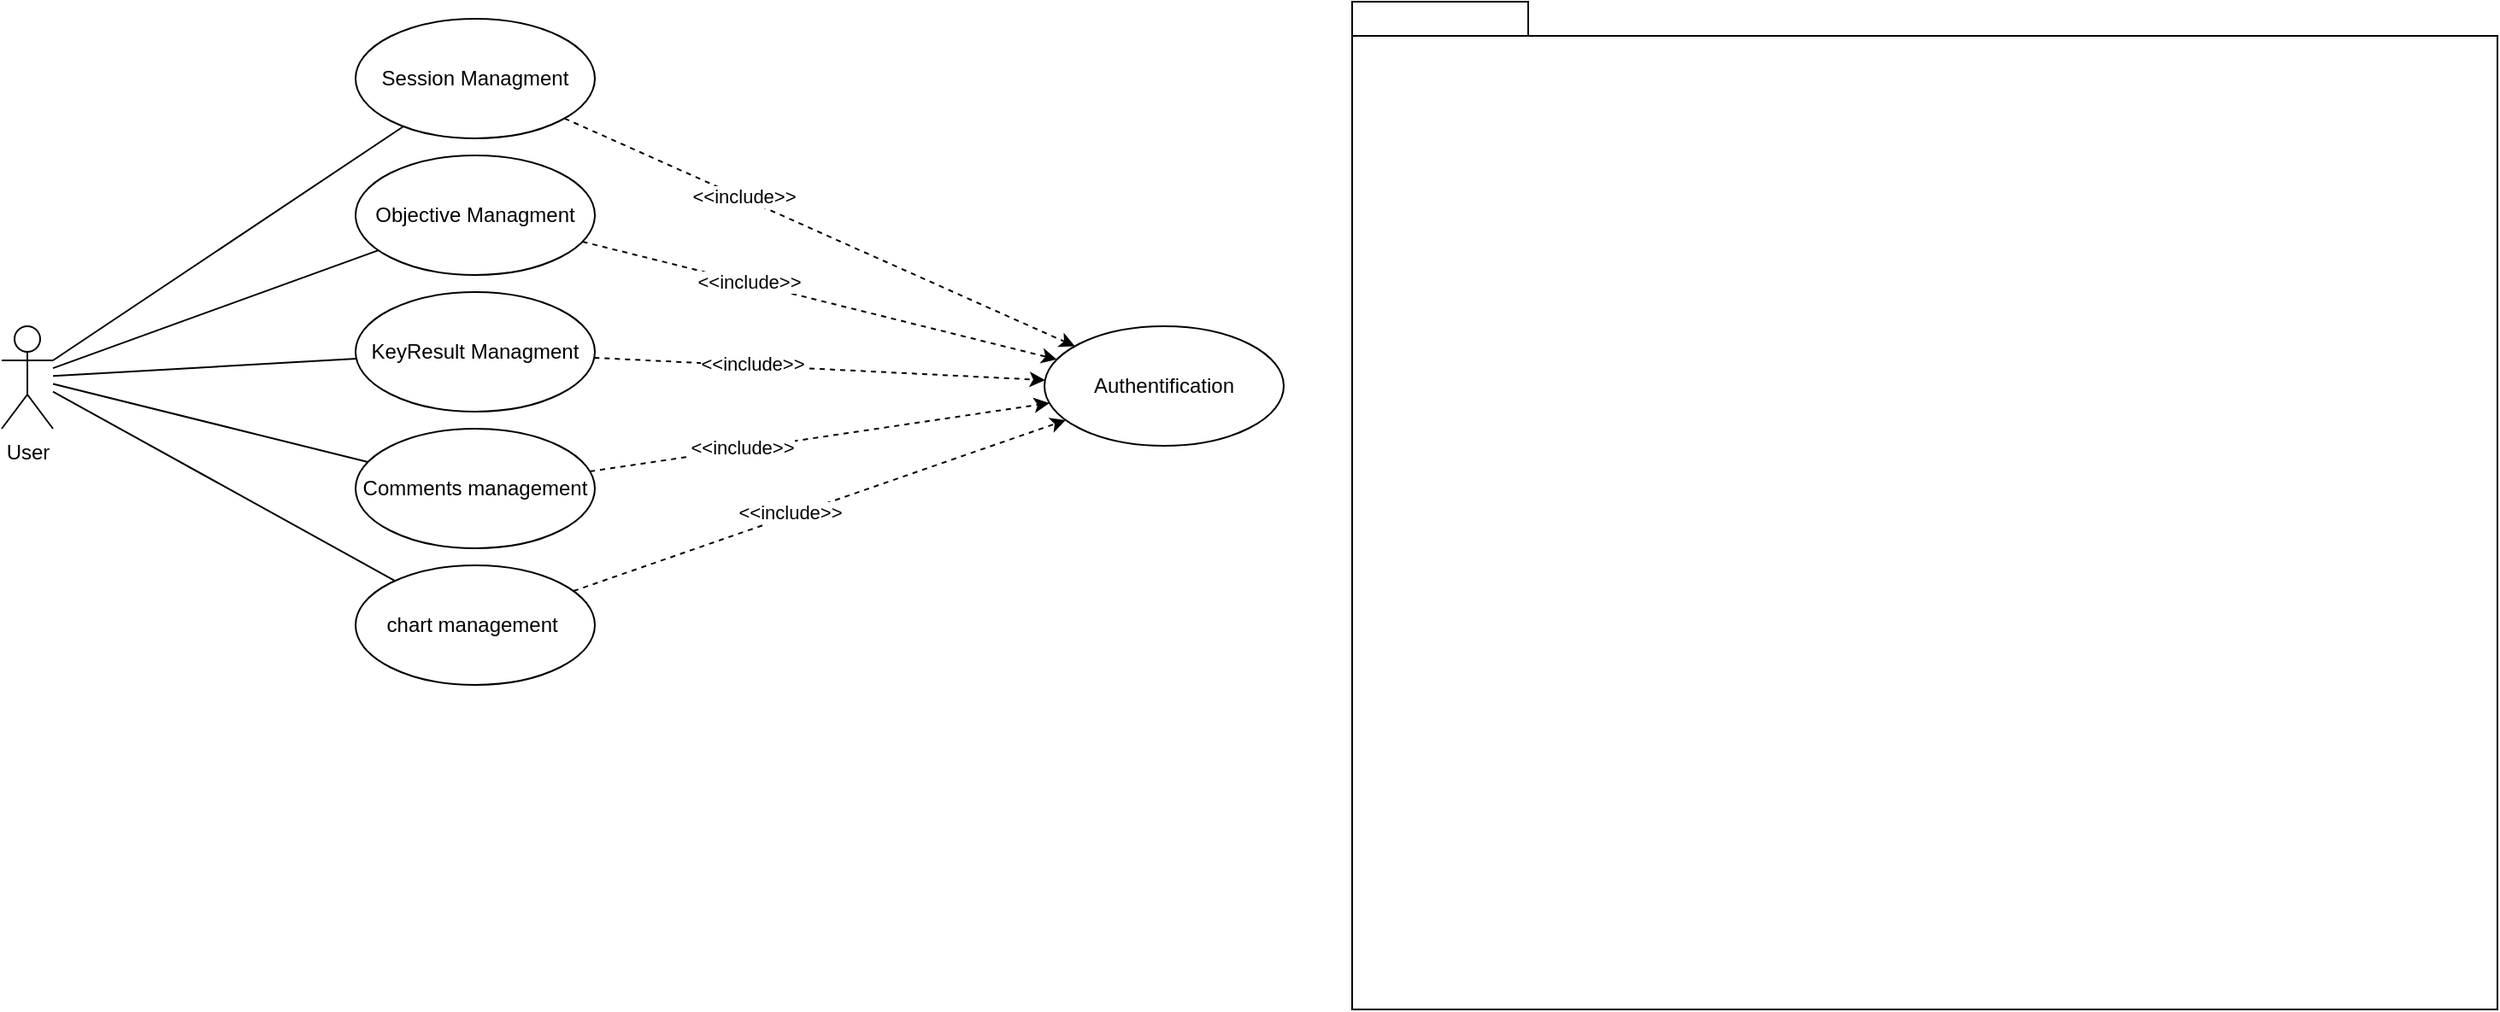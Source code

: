 <mxfile>
    <diagram id="NCeVSMS5AouI81oKsn57" name="Global">
        <mxGraphModel dx="1093" dy="634" grid="1" gridSize="10" guides="1" tooltips="1" connect="1" arrows="1" fold="1" page="1" pageScale="1" pageWidth="827" pageHeight="1169" math="0" shadow="0">
            <root>
                <mxCell id="0"/>
                <mxCell id="1" parent="0"/>
                <mxCell id="22" style="edgeStyle=none;html=1;dashed=1;" parent="1" source="2" target="18" edge="1">
                    <mxGeometry relative="1" as="geometry"/>
                </mxCell>
                <mxCell id="34" value="&amp;lt;&amp;lt;include&amp;gt;&amp;gt;" style="edgeLabel;html=1;align=center;verticalAlign=middle;resizable=0;points=[];" parent="22" vertex="1" connectable="0">
                    <mxGeometry x="-0.12" y="2" relative="1" as="geometry">
                        <mxPoint as="offset"/>
                    </mxGeometry>
                </mxCell>
                <mxCell id="64" style="edgeStyle=none;html=1;endArrow=none;endFill=0;" parent="1" source="2" target="3" edge="1">
                    <mxGeometry relative="1" as="geometry"/>
                </mxCell>
                <mxCell id="72" style="edgeStyle=none;html=1;endArrow=none;endFill=0;" parent="1" source="3" target="70" edge="1">
                    <mxGeometry relative="1" as="geometry"/>
                </mxCell>
                <mxCell id="l9Y1ouvPxsmZJ-pajdTK-77" style="edgeStyle=none;shape=connector;rounded=1;html=1;labelBackgroundColor=default;fontFamily=Helvetica;fontSize=11;fontColor=default;endArrow=none;endFill=0;strokeColor=default;" parent="1" source="3" target="l9Y1ouvPxsmZJ-pajdTK-74" edge="1">
                    <mxGeometry relative="1" as="geometry"/>
                </mxCell>
                <mxCell id="l9Y1ouvPxsmZJ-pajdTK-79" style="edgeStyle=none;shape=connector;rounded=1;html=1;labelBackgroundColor=default;fontFamily=Helvetica;fontSize=11;fontColor=default;endArrow=none;endFill=0;strokeColor=default;" parent="1" source="3" target="l9Y1ouvPxsmZJ-pajdTK-73" edge="1">
                    <mxGeometry relative="1" as="geometry"/>
                </mxCell>
                <mxCell id="3" value="User" style="shape=umlActor;verticalLabelPosition=bottom;verticalAlign=top;html=1;" parent="1" vertex="1">
                    <mxGeometry x="30" y="330" width="30" height="60" as="geometry"/>
                </mxCell>
                <mxCell id="28" style="edgeStyle=none;html=1;dashed=1;" parent="1" source="9" target="18" edge="1">
                    <mxGeometry relative="1" as="geometry"/>
                </mxCell>
                <mxCell id="41" value="&amp;lt;&amp;lt;include&amp;gt;&amp;gt;" style="edgeLabel;html=1;align=center;verticalAlign=middle;resizable=0;points=[];" parent="28" vertex="1" connectable="0">
                    <mxGeometry x="-0.338" y="1" relative="1" as="geometry">
                        <mxPoint as="offset"/>
                    </mxGeometry>
                </mxCell>
                <mxCell id="55" style="edgeStyle=none;html=1;endArrow=none;endFill=0;" parent="1" source="9" target="3" edge="1">
                    <mxGeometry relative="1" as="geometry"/>
                </mxCell>
                <mxCell id="18" value="Authentification" style="ellipse;whiteSpace=wrap;html=1;" parent="1" vertex="1">
                    <mxGeometry x="640" y="330" width="140" height="70" as="geometry"/>
                </mxCell>
                <mxCell id="73" style="edgeStyle=none;html=1;endArrow=classic;endFill=1;dashed=1;" parent="1" source="70" target="18" edge="1">
                    <mxGeometry relative="1" as="geometry"/>
                </mxCell>
                <mxCell id="soSqQ3qYFd5O0Vi8U5W4-73" value="&lt;span style=&quot;font-family: &amp;#34;helvetica&amp;#34;&quot;&gt;&amp;lt;&amp;lt;include&amp;gt;&amp;gt;&lt;/span&gt;" style="edgeLabel;html=1;align=center;verticalAlign=middle;resizable=0;points=[];" parent="73" vertex="1" connectable="0">
                    <mxGeometry x="-0.302" y="1" relative="1" as="geometry">
                        <mxPoint as="offset"/>
                    </mxGeometry>
                </mxCell>
                <mxCell id="70" value="Objective Managment" style="ellipse;whiteSpace=wrap;html=1;" parent="1" vertex="1">
                    <mxGeometry x="237" y="230" width="140" height="70" as="geometry"/>
                </mxCell>
                <mxCell id="l9Y1ouvPxsmZJ-pajdTK-73" value="KeyResult Managment" style="ellipse;whiteSpace=wrap;html=1;" parent="1" vertex="1">
                    <mxGeometry x="237" y="310" width="140" height="70" as="geometry"/>
                </mxCell>
                <mxCell id="l9Y1ouvPxsmZJ-pajdTK-74" value="Session Managment" style="ellipse;whiteSpace=wrap;html=1;" parent="1" vertex="1">
                    <mxGeometry x="237" y="150" width="140" height="70" as="geometry"/>
                </mxCell>
                <mxCell id="l9Y1ouvPxsmZJ-pajdTK-75" style="edgeStyle=none;html=1;endArrow=classic;endFill=1;dashed=1;" parent="1" source="l9Y1ouvPxsmZJ-pajdTK-74" target="18" edge="1">
                    <mxGeometry relative="1" as="geometry">
                        <mxPoint x="384.075" y="325.011" as="sourcePoint"/>
                        <mxPoint x="652.911" y="365.012" as="targetPoint"/>
                    </mxGeometry>
                </mxCell>
                <mxCell id="l9Y1ouvPxsmZJ-pajdTK-76" value="&lt;span style=&quot;font-family: &amp;#34;helvetica&amp;#34;&quot;&gt;&amp;lt;&amp;lt;include&amp;gt;&amp;gt;&lt;/span&gt;" style="edgeLabel;html=1;align=center;verticalAlign=middle;resizable=0;points=[];" parent="l9Y1ouvPxsmZJ-pajdTK-75" vertex="1" connectable="0">
                    <mxGeometry x="-0.302" y="1" relative="1" as="geometry">
                        <mxPoint as="offset"/>
                    </mxGeometry>
                </mxCell>
                <mxCell id="l9Y1ouvPxsmZJ-pajdTK-81" style="edgeStyle=none;html=1;endArrow=classic;endFill=1;dashed=1;" parent="1" source="l9Y1ouvPxsmZJ-pajdTK-73" target="18" edge="1">
                    <mxGeometry relative="1" as="geometry">
                        <mxPoint x="379.757" y="290.505" as="sourcePoint"/>
                        <mxPoint x="657.297" y="359.441" as="targetPoint"/>
                    </mxGeometry>
                </mxCell>
                <mxCell id="l9Y1ouvPxsmZJ-pajdTK-82" value="&lt;span style=&quot;font-family: &amp;#34;helvetica&amp;#34;&quot;&gt;&amp;lt;&amp;lt;include&amp;gt;&amp;gt;&lt;/span&gt;" style="edgeLabel;html=1;align=center;verticalAlign=middle;resizable=0;points=[];" parent="l9Y1ouvPxsmZJ-pajdTK-81" vertex="1" connectable="0">
                    <mxGeometry x="-0.302" y="1" relative="1" as="geometry">
                        <mxPoint as="offset"/>
                    </mxGeometry>
                </mxCell>
                <mxCell id="46" value="" style="shape=folder;fontStyle=1;spacingTop=10;tabWidth=103;tabHeight=20;tabPosition=left;html=1;" parent="1" vertex="1">
                    <mxGeometry x="820" y="140" width="670" height="590" as="geometry"/>
                </mxCell>
                <mxCell id="9" value="Comments management" style="ellipse;whiteSpace=wrap;html=1;" parent="1" vertex="1">
                    <mxGeometry x="237" y="390" width="140" height="70" as="geometry"/>
                </mxCell>
                <mxCell id="2" value="chart management&amp;nbsp;" style="ellipse;whiteSpace=wrap;html=1;" parent="1" vertex="1">
                    <mxGeometry x="237" y="470" width="140" height="70" as="geometry"/>
                </mxCell>
            </root>
        </mxGraphModel>
    </diagram>
    <diagram id="543bBo_Rgu9XNgKoUtUS" name="OKR managment">
        <mxGraphModel dx="852" dy="634" grid="0" gridSize="10" guides="1" tooltips="1" connect="1" arrows="1" fold="1" page="1" pageScale="1" pageWidth="827" pageHeight="1169" math="0" shadow="0">
            <root>
                <mxCell id="SgHygf1obzQeehWRGn5f-0"/>
                <mxCell id="SgHygf1obzQeehWRGn5f-1" parent="SgHygf1obzQeehWRGn5f-0"/>
                <mxCell id="tBhYiV4dybHf3C0FJZ62-1" value="Objective management" style="ellipse;whiteSpace=wrap;html=1;" parent="SgHygf1obzQeehWRGn5f-1" vertex="1">
                    <mxGeometry x="485" y="255" width="140" height="70" as="geometry"/>
                </mxCell>
                <mxCell id="tBhYiV4dybHf3C0FJZ62-2" value="KeyResult managment" style="ellipse;whiteSpace=wrap;html=1;" parent="SgHygf1obzQeehWRGn5f-1" vertex="1">
                    <mxGeometry x="485" y="330" width="140" height="70" as="geometry"/>
                </mxCell>
                <mxCell id="tBhYiV4dybHf3C0FJZ62-3" value="Task Management" style="ellipse;whiteSpace=wrap;html=1;" parent="SgHygf1obzQeehWRGn5f-1" vertex="1">
                    <mxGeometry x="485" y="405" width="140" height="70" as="geometry"/>
                </mxCell>
                <mxCell id="tBhYiV4dybHf3C0FJZ62-4" value="Metrics &amp;amp; parameters Management" style="ellipse;whiteSpace=wrap;html=1;" parent="SgHygf1obzQeehWRGn5f-1" vertex="1">
                    <mxGeometry x="485" y="565" width="140" height="70" as="geometry"/>
                </mxCell>
                <mxCell id="tBhYiV4dybHf3C0FJZ62-5" value="&amp;nbsp;sessions management&amp;nbsp;" style="ellipse;whiteSpace=wrap;html=1;" parent="SgHygf1obzQeehWRGn5f-1" vertex="1">
                    <mxGeometry x="485" y="483" width="140" height="70" as="geometry"/>
                </mxCell>
                <mxCell id="tBhYiV4dybHf3C0FJZ62-17" value="User" style="shape=umlActor;verticalLabelPosition=bottom;verticalAlign=top;html=1;" parent="SgHygf1obzQeehWRGn5f-1" vertex="1">
                    <mxGeometry x="85" y="433" width="30" height="60" as="geometry"/>
                </mxCell>
                <mxCell id="tBhYiV4dybHf3C0FJZ62-18" value="Owner" style="shape=umlActor;verticalLabelPosition=bottom;verticalAlign=top;html=1;" parent="SgHygf1obzQeehWRGn5f-1" vertex="1">
                    <mxGeometry x="102" y="585" width="30" height="60" as="geometry"/>
                </mxCell>
                <mxCell id="_tPq-rbUrodUrHNc-6ks-8" style="edgeStyle=none;html=1;endArrow=none;endFill=0;" parent="SgHygf1obzQeehWRGn5f-1" source="tBhYiV4dybHf3C0FJZ62-19" target="tBhYiV4dybHf3C0FJZ62-8" edge="1">
                    <mxGeometry relative="1" as="geometry"/>
                </mxCell>
                <mxCell id="tBhYiV4dybHf3C0FJZ62-19" value="Approver" style="shape=umlActor;verticalLabelPosition=bottom;verticalAlign=top;html=1;" parent="SgHygf1obzQeehWRGn5f-1" vertex="1">
                    <mxGeometry x="80" y="310" width="30" height="60" as="geometry"/>
                </mxCell>
                <mxCell id="tBhYiV4dybHf3C0FJZ62-33" style="edgeStyle=none;html=1;endArrow=block;endFill=0;" parent="SgHygf1obzQeehWRGn5f-1" source="tBhYiV4dybHf3C0FJZ62-8" target="tBhYiV4dybHf3C0FJZ62-1" edge="1">
                    <mxGeometry relative="1" as="geometry"/>
                </mxCell>
                <mxCell id="tBhYiV4dybHf3C0FJZ62-8" value="approve OKR" style="ellipse;whiteSpace=wrap;html=1;" parent="SgHygf1obzQeehWRGn5f-1" vertex="1">
                    <mxGeometry x="315" y="185" width="120" height="40" as="geometry"/>
                </mxCell>
                <mxCell id="tBhYiV4dybHf3C0FJZ62-31" style="edgeStyle=none;html=1;endArrow=block;endFill=0;" parent="SgHygf1obzQeehWRGn5f-1" source="tBhYiV4dybHf3C0FJZ62-10" target="tBhYiV4dybHf3C0FJZ62-1" edge="1">
                    <mxGeometry relative="1" as="geometry"/>
                </mxCell>
                <mxCell id="tBhYiV4dybHf3C0FJZ62-10" value="Add Child Objective" style="ellipse;whiteSpace=wrap;html=1;" parent="SgHygf1obzQeehWRGn5f-1" vertex="1">
                    <mxGeometry x="310" y="135" width="125" height="40" as="geometry"/>
                </mxCell>
                <mxCell id="tBhYiV4dybHf3C0FJZ62-30" style="html=1;endArrow=block;endFill=0;" parent="SgHygf1obzQeehWRGn5f-1" source="tBhYiV4dybHf3C0FJZ62-12" target="tBhYiV4dybHf3C0FJZ62-1" edge="1">
                    <mxGeometry relative="1" as="geometry"/>
                </mxCell>
                <mxCell id="tBhYiV4dybHf3C0FJZ62-12" value="Add KeyResult" style="ellipse;whiteSpace=wrap;html=1;" parent="SgHygf1obzQeehWRGn5f-1" vertex="1">
                    <mxGeometry x="315" y="85" width="120" height="40" as="geometry"/>
                </mxCell>
                <mxCell id="_tPq-rbUrodUrHNc-6ks-0" style="edgeStyle=none;html=1;dashed=1;" parent="SgHygf1obzQeehWRGn5f-1" source="tBhYiV4dybHf3C0FJZ62-1" target="tBhYiV4dybHf3C0FJZ62-6" edge="1">
                    <mxGeometry relative="1" as="geometry">
                        <mxPoint x="354.252" y="170.822" as="sourcePoint"/>
                        <mxPoint x="662.721" y="339.19" as="targetPoint"/>
                    </mxGeometry>
                </mxCell>
                <mxCell id="_tPq-rbUrodUrHNc-6ks-1" value="&amp;lt;&amp;lt;include&amp;gt;&amp;gt;" style="edgeLabel;html=1;align=center;verticalAlign=middle;resizable=0;points=[];" parent="_tPq-rbUrodUrHNc-6ks-0" vertex="1" connectable="0">
                    <mxGeometry x="-0.12" y="2" relative="1" as="geometry">
                        <mxPoint as="offset"/>
                    </mxGeometry>
                </mxCell>
                <mxCell id="_tPq-rbUrodUrHNc-6ks-3" style="edgeStyle=none;html=1;dashed=1;" parent="SgHygf1obzQeehWRGn5f-1" source="tBhYiV4dybHf3C0FJZ62-2" target="tBhYiV4dybHf3C0FJZ62-6" edge="1">
                    <mxGeometry relative="1" as="geometry">
                        <mxPoint x="653.998" y="585.002" as="sourcePoint"/>
                        <mxPoint x="827.131" y="695.107" as="targetPoint"/>
                    </mxGeometry>
                </mxCell>
                <mxCell id="_tPq-rbUrodUrHNc-6ks-4" value="&amp;lt;&amp;lt;include&amp;gt;&amp;gt;" style="edgeLabel;html=1;align=center;verticalAlign=middle;resizable=0;points=[];" parent="_tPq-rbUrodUrHNc-6ks-3" vertex="1" connectable="0">
                    <mxGeometry x="-0.12" y="2" relative="1" as="geometry">
                        <mxPoint as="offset"/>
                    </mxGeometry>
                </mxCell>
                <mxCell id="_tPq-rbUrodUrHNc-6ks-6" style="edgeStyle=none;html=1;dashed=1;" parent="SgHygf1obzQeehWRGn5f-1" source="tBhYiV4dybHf3C0FJZ62-3" target="tBhYiV4dybHf3C0FJZ62-6" edge="1">
                    <mxGeometry relative="1" as="geometry">
                        <mxPoint x="719.995" y="788.896" as="sourcePoint"/>
                        <mxPoint x="896.261" y="669.995" as="targetPoint"/>
                    </mxGeometry>
                </mxCell>
                <mxCell id="_tPq-rbUrodUrHNc-6ks-7" value="&amp;lt;&amp;lt;include&amp;gt;&amp;gt;" style="edgeLabel;html=1;align=center;verticalAlign=middle;resizable=0;points=[];" parent="_tPq-rbUrodUrHNc-6ks-6" vertex="1" connectable="0">
                    <mxGeometry x="-0.12" y="2" relative="1" as="geometry">
                        <mxPoint as="offset"/>
                    </mxGeometry>
                </mxCell>
                <mxCell id="_tPq-rbUrodUrHNc-6ks-22" value="Add nested Session" style="ellipse;whiteSpace=wrap;html=1;" parent="SgHygf1obzQeehWRGn5f-1" vertex="1">
                    <mxGeometry x="326" y="475" width="125" height="40" as="geometry"/>
                </mxCell>
                <mxCell id="_tPq-rbUrodUrHNc-6ks-23" value="approve Session" style="ellipse;whiteSpace=wrap;html=1;" parent="SgHygf1obzQeehWRGn5f-1" vertex="1">
                    <mxGeometry x="326" y="525" width="120" height="40" as="geometry"/>
                </mxCell>
                <mxCell id="_tPq-rbUrodUrHNc-6ks-26" style="edgeStyle=none;html=1;endArrow=block;endFill=0;" parent="SgHygf1obzQeehWRGn5f-1" source="_tPq-rbUrodUrHNc-6ks-22" target="tBhYiV4dybHf3C0FJZ62-5" edge="1">
                    <mxGeometry relative="1" as="geometry">
                        <mxPoint x="294.87" y="1150.138" as="sourcePoint"/>
                        <mxPoint x="347.552" y="1154.616" as="targetPoint"/>
                    </mxGeometry>
                </mxCell>
                <mxCell id="_tPq-rbUrodUrHNc-6ks-27" style="edgeStyle=none;html=1;endArrow=block;endFill=0;" parent="SgHygf1obzQeehWRGn5f-1" source="_tPq-rbUrodUrHNc-6ks-23" target="tBhYiV4dybHf3C0FJZ62-5" edge="1">
                    <mxGeometry relative="1" as="geometry">
                        <mxPoint x="277.504" y="1110.002" as="sourcePoint"/>
                        <mxPoint x="359.852" y="1139.878" as="targetPoint"/>
                    </mxGeometry>
                </mxCell>
                <mxCell id="_tPq-rbUrodUrHNc-6ks-30" style="edgeStyle=none;html=1;dashed=1;" parent="SgHygf1obzQeehWRGn5f-1" source="tBhYiV4dybHf3C0FJZ62-5" target="tBhYiV4dybHf3C0FJZ62-6" edge="1">
                    <mxGeometry relative="1" as="geometry">
                        <mxPoint x="596.983" y="822.705" as="sourcePoint"/>
                        <mxPoint x="752.761" y="637.242" as="targetPoint"/>
                    </mxGeometry>
                </mxCell>
                <mxCell id="_tPq-rbUrodUrHNc-6ks-31" value="&amp;lt;&amp;lt;include&amp;gt;&amp;gt;" style="edgeLabel;html=1;align=center;verticalAlign=middle;resizable=0;points=[];" parent="_tPq-rbUrodUrHNc-6ks-30" vertex="1" connectable="0">
                    <mxGeometry x="-0.12" y="2" relative="1" as="geometry">
                        <mxPoint as="offset"/>
                    </mxGeometry>
                </mxCell>
                <mxCell id="zVfecXeR2O7ajFUi1tcA-0" value="" style="shape=folder;fontStyle=1;spacingTop=10;tabWidth=160;tabHeight=20;tabPosition=left;html=1;shadow=0;" parent="SgHygf1obzQeehWRGn5f-1" vertex="1">
                    <mxGeometry x="1378.0" y="145" width="493.77" height="820" as="geometry"/>
                </mxCell>
                <mxCell id="tBhYiV4dybHf3C0FJZ62-6" value="Authentification" style="ellipse;whiteSpace=wrap;html=1;" parent="SgHygf1obzQeehWRGn5f-1" vertex="1">
                    <mxGeometry x="834.999" y="391" width="113.324" height="70" as="geometry"/>
                </mxCell>
            </root>
        </mxGraphModel>
    </diagram>
    <diagram id="ttETtdz83I9K4PMVv_XU" name="Chart managment">
        <mxGraphModel dx="2730" dy="906" grid="0" gridSize="10" guides="1" tooltips="1" connect="1" arrows="1" fold="1" page="1" pageScale="1" pageWidth="1169" pageHeight="827" math="0" shadow="0">
            <root>
                <mxCell id="e9giC2nNCOoiWFTBTvgp-0"/>
                <mxCell id="e9giC2nNCOoiWFTBTvgp-1" parent="e9giC2nNCOoiWFTBTvgp-0"/>
                <mxCell id="csxftrDRh9M-hvTYitCq-110" style="edgeStyle=none;rounded=1;html=1;labelBackgroundColor=default;fontFamily=Helvetica;fontSize=11;fontColor=default;endArrow=none;endFill=0;strokeColor=default;elbow=vertical;" parent="e9giC2nNCOoiWFTBTvgp-1" source="3Vffm6xmNSZOYZIBuNL9-0" target="S16W7s6mc5vjerrBXip5-0" edge="1">
                    <mxGeometry relative="1" as="geometry"/>
                </mxCell>
                <mxCell id="csxftrDRh9M-hvTYitCq-113" style="edgeStyle=elbowEdgeStyle;rounded=1;html=1;labelBackgroundColor=default;fontFamily=Helvetica;fontSize=11;fontColor=default;endArrow=none;endFill=0;strokeColor=default;" parent="e9giC2nNCOoiWFTBTvgp-1" source="3Vffm6xmNSZOYZIBuNL9-0" target="csxftrDRh9M-hvTYitCq-49" edge="1">
                    <mxGeometry relative="1" as="geometry">
                        <Array as="points">
                            <mxPoint x="63" y="413"/>
                        </Array>
                    </mxGeometry>
                </mxCell>
                <mxCell id="csxftrDRh9M-hvTYitCq-114" style="edgeStyle=elbowEdgeStyle;rounded=1;html=1;labelBackgroundColor=default;fontFamily=Helvetica;fontSize=11;fontColor=default;endArrow=none;endFill=0;strokeColor=default;" parent="e9giC2nNCOoiWFTBTvgp-1" source="3Vffm6xmNSZOYZIBuNL9-0" target="csxftrDRh9M-hvTYitCq-85" edge="1">
                    <mxGeometry relative="1" as="geometry">
                        <Array as="points">
                            <mxPoint x="62" y="381"/>
                        </Array>
                    </mxGeometry>
                </mxCell>
                <mxCell id="csxftrDRh9M-hvTYitCq-115" style="edgeStyle=elbowEdgeStyle;rounded=1;html=1;labelBackgroundColor=default;fontFamily=Helvetica;fontSize=11;fontColor=default;endArrow=none;endFill=0;strokeColor=default;" parent="e9giC2nNCOoiWFTBTvgp-1" source="3Vffm6xmNSZOYZIBuNL9-0" target="i3umHautw32SvQqaLA5s-0" edge="1">
                    <mxGeometry relative="1" as="geometry">
                        <Array as="points">
                            <mxPoint x="65" y="104"/>
                        </Array>
                    </mxGeometry>
                </mxCell>
                <mxCell id="3Vffm6xmNSZOYZIBuNL9-0" value="User" style="shape=umlActor;verticalLabelPosition=bottom;verticalAlign=top;html=1;" parent="e9giC2nNCOoiWFTBTvgp-1" vertex="1">
                    <mxGeometry x="-44" y="351" width="30" height="60" as="geometry"/>
                </mxCell>
                <mxCell id="csxftrDRh9M-hvTYitCq-0" style="shape=connector;rounded=1;html=1;dashed=1;labelBackgroundColor=default;fontFamily=Helvetica;fontSize=11;fontColor=default;endArrow=open;endFill=0;strokeColor=default;edgeStyle=orthogonalEdgeStyle;" parent="e9giC2nNCOoiWFTBTvgp-1" source="S16W7s6mc5vjerrBXip5-0" target="4zJ8GUL2cR31X1t18k3D-0" edge="1">
                    <mxGeometry relative="1" as="geometry"/>
                </mxCell>
                <mxCell id="csxftrDRh9M-hvTYitCq-2" value="&amp;lt;&amp;lt;Include&amp;gt;&amp;gt;" style="edgeLabel;html=1;align=center;verticalAlign=middle;resizable=0;points=[];fontSize=11;fontFamily=Helvetica;fontColor=default;" parent="csxftrDRh9M-hvTYitCq-0" vertex="1" connectable="0">
                    <mxGeometry x="-0.255" y="-2" relative="1" as="geometry">
                        <mxPoint x="-52" y="-2" as="offset"/>
                    </mxGeometry>
                </mxCell>
                <mxCell id="S16W7s6mc5vjerrBXip5-0" value="Graphcal chart managment" style="ellipse;whiteSpace=wrap;html=1;" parent="e9giC2nNCOoiWFTBTvgp-1" vertex="1">
                    <mxGeometry x="619" y="351" width="140" height="70" as="geometry"/>
                </mxCell>
                <mxCell id="i3umHautw32SvQqaLA5s-6" style="edgeStyle=orthogonalEdgeStyle;shape=connector;rounded=1;html=1;labelBackgroundColor=default;fontFamily=Helvetica;fontSize=11;fontColor=default;endArrow=open;endFill=0;strokeColor=default;dashed=1;" parent="e9giC2nNCOoiWFTBTvgp-1" source="-M9FC-FpmMgTubWRSfXl-0" target="S16W7s6mc5vjerrBXip5-0" edge="1">
                    <mxGeometry relative="1" as="geometry"/>
                </mxCell>
                <mxCell id="csxftrDRh9M-hvTYitCq-1" value="&amp;lt;&amp;lt;Extends&amp;gt;&amp;gt;" style="edgeLabel;html=1;align=center;verticalAlign=middle;resizable=0;points=[];fontSize=11;fontFamily=Helvetica;fontColor=default;" parent="i3umHautw32SvQqaLA5s-6" vertex="1" connectable="0">
                    <mxGeometry x="0.431" y="-3" relative="1" as="geometry">
                        <mxPoint x="-87" y="-39" as="offset"/>
                    </mxGeometry>
                </mxCell>
                <mxCell id="-M9FC-FpmMgTubWRSfXl-0" value="Display my OKRs" style="ellipse;whiteSpace=wrap;html=1;" parent="e9giC2nNCOoiWFTBTvgp-1" vertex="1">
                    <mxGeometry x="543" y="198" width="125" height="40" as="geometry"/>
                </mxCell>
                <mxCell id="i3umHautw32SvQqaLA5s-5" style="shape=connector;rounded=1;html=1;labelBackgroundColor=default;fontFamily=Helvetica;fontSize=11;fontColor=default;endArrow=block;endFill=0;strokeColor=default;" parent="e9giC2nNCOoiWFTBTvgp-1" source="-M9FC-FpmMgTubWRSfXl-1" target="-M9FC-FpmMgTubWRSfXl-0" edge="1">
                    <mxGeometry relative="1" as="geometry"/>
                </mxCell>
                <mxCell id="csxftrDRh9M-hvTYitCq-43" style="shape=connector;rounded=1;elbow=vertical;html=1;labelBackgroundColor=default;fontFamily=Helvetica;fontSize=11;fontColor=default;endArrow=block;endFill=0;strokeColor=default;" parent="e9giC2nNCOoiWFTBTvgp-1" source="-M9FC-FpmMgTubWRSfXl-1" target="csxftrDRh9M-hvTYitCq-41" edge="1">
                    <mxGeometry relative="1" as="geometry"/>
                </mxCell>
                <mxCell id="-M9FC-FpmMgTubWRSfXl-1" value="Sort by Filters" style="ellipse;whiteSpace=wrap;html=1;" parent="e9giC2nNCOoiWFTBTvgp-1" vertex="1">
                    <mxGeometry x="394" y="244" width="125" height="40" as="geometry"/>
                </mxCell>
                <mxCell id="i3umHautw32SvQqaLA5s-4" style="shape=connector;rounded=1;html=1;labelBackgroundColor=default;fontFamily=Helvetica;fontSize=11;fontColor=default;endArrow=block;endFill=0;strokeColor=default;" parent="e9giC2nNCOoiWFTBTvgp-1" source="-M9FC-FpmMgTubWRSfXl-2" target="-M9FC-FpmMgTubWRSfXl-0" edge="1">
                    <mxGeometry relative="1" as="geometry">
                        <mxPoint x="583" y="259" as="targetPoint"/>
                    </mxGeometry>
                </mxCell>
                <mxCell id="csxftrDRh9M-hvTYitCq-42" style="shape=connector;rounded=1;elbow=vertical;html=1;labelBackgroundColor=default;fontFamily=Helvetica;fontSize=11;fontColor=default;endArrow=block;endFill=0;strokeColor=default;" parent="e9giC2nNCOoiWFTBTvgp-1" source="-M9FC-FpmMgTubWRSfXl-2" target="csxftrDRh9M-hvTYitCq-41" edge="1">
                    <mxGeometry relative="1" as="geometry"/>
                </mxCell>
                <mxCell id="-M9FC-FpmMgTubWRSfXl-2" value="search by title" style="ellipse;whiteSpace=wrap;html=1;" parent="e9giC2nNCOoiWFTBTvgp-1" vertex="1">
                    <mxGeometry x="394" y="198" width="125" height="40" as="geometry"/>
                </mxCell>
                <mxCell id="4zJ8GUL2cR31X1t18k3D-0" value="Authentification" style="ellipse;whiteSpace=wrap;html=1;" parent="e9giC2nNCOoiWFTBTvgp-1" vertex="1">
                    <mxGeometry x="1043.999" y="387" width="113.324" height="70" as="geometry"/>
                </mxCell>
                <mxCell id="i3umHautw32SvQqaLA5s-0" value="hierarchical Table managment" style="ellipse;whiteSpace=wrap;html=1;" parent="e9giC2nNCOoiWFTBTvgp-1" vertex="1">
                    <mxGeometry x="619" y="22" width="140" height="70" as="geometry"/>
                </mxCell>
                <mxCell id="csxftrDRh9M-hvTYitCq-7" style="shape=connector;rounded=1;html=1;dashed=1;labelBackgroundColor=default;fontFamily=Helvetica;fontSize=11;fontColor=default;endArrow=open;endFill=0;strokeColor=default;edgeStyle=orthogonalEdgeStyle;" parent="e9giC2nNCOoiWFTBTvgp-1" source="i3umHautw32SvQqaLA5s-0" target="4zJ8GUL2cR31X1t18k3D-0" edge="1">
                    <mxGeometry relative="1" as="geometry">
                        <mxPoint x="790" y="32" as="sourcePoint"/>
                        <mxPoint x="1020.999" y="32" as="targetPoint"/>
                    </mxGeometry>
                </mxCell>
                <mxCell id="csxftrDRh9M-hvTYitCq-8" value="&amp;lt;&amp;lt;Include&amp;gt;&amp;gt;" style="edgeLabel;html=1;align=center;verticalAlign=middle;resizable=0;points=[];fontSize=11;fontFamily=Helvetica;fontColor=default;" parent="csxftrDRh9M-hvTYitCq-7" vertex="1" connectable="0">
                    <mxGeometry x="-0.255" y="-2" relative="1" as="geometry">
                        <mxPoint x="-157" y="-2" as="offset"/>
                    </mxGeometry>
                </mxCell>
                <mxCell id="csxftrDRh9M-hvTYitCq-9" style="shape=connector;rounded=1;html=1;labelBackgroundColor=default;fontFamily=Helvetica;fontSize=11;fontColor=default;endArrow=open;endFill=0;strokeColor=default;dashed=1;edgeStyle=orthogonalEdgeStyle;" parent="e9giC2nNCOoiWFTBTvgp-1" source="csxftrDRh9M-hvTYitCq-11" target="S16W7s6mc5vjerrBXip5-0" edge="1">
                    <mxGeometry relative="1" as="geometry">
                        <mxPoint x="974" y="334" as="targetPoint"/>
                    </mxGeometry>
                </mxCell>
                <mxCell id="csxftrDRh9M-hvTYitCq-10" value="&amp;lt;&amp;lt;Extends&amp;gt;&amp;gt;" style="edgeLabel;html=1;align=center;verticalAlign=middle;resizable=0;points=[];fontSize=11;fontFamily=Helvetica;fontColor=default;" parent="csxftrDRh9M-hvTYitCq-9" vertex="1" connectable="0">
                    <mxGeometry x="0.431" y="-3" relative="1" as="geometry">
                        <mxPoint x="62" y="-44" as="offset"/>
                    </mxGeometry>
                </mxCell>
                <mxCell id="csxftrDRh9M-hvTYitCq-11" value="Copy Component link" style="ellipse;whiteSpace=wrap;html=1;" parent="e9giC2nNCOoiWFTBTvgp-1" vertex="1">
                    <mxGeometry x="682" y="198" width="125" height="40" as="geometry"/>
                </mxCell>
                <mxCell id="csxftrDRh9M-hvTYitCq-26" style="shape=connector;rounded=1;html=1;dashed=1;labelBackgroundColor=default;fontFamily=Helvetica;fontSize=11;fontColor=default;endArrow=open;endFill=0;strokeColor=default;edgeStyle=orthogonalEdgeStyle;" parent="e9giC2nNCOoiWFTBTvgp-1" source="csxftrDRh9M-hvTYitCq-11" target="i3umHautw32SvQqaLA5s-0" edge="1">
                    <mxGeometry relative="1" as="geometry">
                        <mxPoint x="769" y="271" as="sourcePoint"/>
                        <mxPoint x="1043.999" y="271" as="targetPoint"/>
                        <Array as="points">
                            <mxPoint x="744" y="118"/>
                            <mxPoint x="689" y="118"/>
                        </Array>
                    </mxGeometry>
                </mxCell>
                <mxCell id="csxftrDRh9M-hvTYitCq-27" value="&amp;lt;&amp;lt;Extends&amp;gt;&amp;gt;" style="edgeLabel;html=1;align=center;verticalAlign=middle;resizable=0;points=[];fontSize=11;fontFamily=Helvetica;fontColor=default;" parent="csxftrDRh9M-hvTYitCq-26" vertex="1" connectable="0">
                    <mxGeometry x="-0.255" y="-2" relative="1" as="geometry">
                        <mxPoint x="-6" y="37" as="offset"/>
                    </mxGeometry>
                </mxCell>
                <mxCell id="csxftrDRh9M-hvTYitCq-28" style="shape=connector;rounded=1;html=1;dashed=1;labelBackgroundColor=default;fontFamily=Helvetica;fontSize=11;fontColor=default;endArrow=open;endFill=0;strokeColor=default;edgeStyle=orthogonalEdgeStyle;" parent="e9giC2nNCOoiWFTBTvgp-1" source="-M9FC-FpmMgTubWRSfXl-0" target="i3umHautw32SvQqaLA5s-0" edge="1">
                    <mxGeometry relative="1" as="geometry">
                        <mxPoint x="769" y="271" as="sourcePoint"/>
                        <mxPoint x="1043.999" y="271" as="targetPoint"/>
                        <Array as="points">
                            <mxPoint x="606" y="118"/>
                            <mxPoint x="689" y="118"/>
                        </Array>
                    </mxGeometry>
                </mxCell>
                <mxCell id="csxftrDRh9M-hvTYitCq-29" value="&amp;lt;&amp;lt;Extends&amp;gt;&amp;gt;" style="edgeLabel;html=1;align=center;verticalAlign=middle;resizable=0;points=[];fontSize=11;fontFamily=Helvetica;fontColor=default;" parent="csxftrDRh9M-hvTYitCq-28" vertex="1" connectable="0">
                    <mxGeometry x="-0.255" y="-2" relative="1" as="geometry">
                        <mxPoint x="-2" y="50" as="offset"/>
                    </mxGeometry>
                </mxCell>
                <mxCell id="csxftrDRh9M-hvTYitCq-30" value="select component for update" style="ellipse;whiteSpace=wrap;html=1;" parent="e9giC2nNCOoiWFTBTvgp-1" vertex="1">
                    <mxGeometry x="821" y="193" width="129" height="50" as="geometry"/>
                </mxCell>
                <mxCell id="csxftrDRh9M-hvTYitCq-32" style="shape=connector;rounded=1;html=1;dashed=1;labelBackgroundColor=default;fontFamily=Helvetica;fontSize=11;fontColor=default;endArrow=open;endFill=0;strokeColor=default;edgeStyle=elbowEdgeStyle;elbow=vertical;" parent="e9giC2nNCOoiWFTBTvgp-1" source="csxftrDRh9M-hvTYitCq-30" target="S16W7s6mc5vjerrBXip5-0" edge="1">
                    <mxGeometry relative="1" as="geometry">
                        <mxPoint x="826" y="199" as="sourcePoint"/>
                        <mxPoint x="1043.999" y="271" as="targetPoint"/>
                    </mxGeometry>
                </mxCell>
                <mxCell id="csxftrDRh9M-hvTYitCq-33" value="&amp;lt;&amp;lt;Extends&amp;gt;&amp;gt;" style="edgeLabel;html=1;align=center;verticalAlign=middle;resizable=0;points=[];fontSize=11;fontFamily=Helvetica;fontColor=default;" parent="csxftrDRh9M-hvTYitCq-32" vertex="1" connectable="0">
                    <mxGeometry x="-0.255" y="-2" relative="1" as="geometry">
                        <mxPoint x="53" y="-38" as="offset"/>
                    </mxGeometry>
                </mxCell>
                <mxCell id="csxftrDRh9M-hvTYitCq-34" style="shape=connector;rounded=1;html=1;dashed=1;labelBackgroundColor=default;fontFamily=Helvetica;fontSize=11;fontColor=default;endArrow=open;endFill=0;strokeColor=default;edgeStyle=elbowEdgeStyle;elbow=vertical;" parent="e9giC2nNCOoiWFTBTvgp-1" source="csxftrDRh9M-hvTYitCq-30" target="i3umHautw32SvQqaLA5s-0" edge="1">
                    <mxGeometry relative="1" as="geometry">
                        <mxPoint x="754.5" y="211" as="sourcePoint"/>
                        <mxPoint x="837" y="49" as="targetPoint"/>
                        <Array as="points">
                            <mxPoint x="808" y="117"/>
                        </Array>
                    </mxGeometry>
                </mxCell>
                <mxCell id="csxftrDRh9M-hvTYitCq-35" value="&amp;lt;&amp;lt;Extends&amp;gt;&amp;gt;" style="edgeLabel;html=1;align=center;verticalAlign=middle;resizable=0;points=[];fontSize=11;fontFamily=Helvetica;fontColor=default;" parent="csxftrDRh9M-hvTYitCq-34" vertex="1" connectable="0">
                    <mxGeometry x="-0.255" y="-2" relative="1" as="geometry">
                        <mxPoint x="35" y="56" as="offset"/>
                    </mxGeometry>
                </mxCell>
                <mxCell id="csxftrDRh9M-hvTYitCq-41" value="Display Session OKRs" style="ellipse;whiteSpace=wrap;html=1;" parent="e9giC2nNCOoiWFTBTvgp-1" vertex="1">
                    <mxGeometry x="237" y="198" width="125" height="40" as="geometry"/>
                </mxCell>
                <mxCell id="csxftrDRh9M-hvTYitCq-44" style="shape=connector;rounded=1;html=1;dashed=1;labelBackgroundColor=default;fontFamily=Helvetica;fontSize=11;fontColor=default;endArrow=open;endFill=0;strokeColor=default;edgeStyle=elbowEdgeStyle;elbow=vertical;" parent="e9giC2nNCOoiWFTBTvgp-1" source="csxftrDRh9M-hvTYitCq-41" target="i3umHautw32SvQqaLA5s-0" edge="1">
                    <mxGeometry relative="1" as="geometry">
                        <mxPoint x="615.5" y="208.0" as="sourcePoint"/>
                        <mxPoint x="699" y="49" as="targetPoint"/>
                        <Array as="points">
                            <mxPoint x="568" y="118"/>
                            <mxPoint x="337" y="111"/>
                        </Array>
                    </mxGeometry>
                </mxCell>
                <mxCell id="csxftrDRh9M-hvTYitCq-45" value="&amp;lt;&amp;lt;Extends&amp;gt;&amp;gt;" style="edgeLabel;html=1;align=center;verticalAlign=middle;resizable=0;points=[];fontSize=11;fontFamily=Helvetica;fontColor=default;" parent="csxftrDRh9M-hvTYitCq-44" vertex="1" connectable="0">
                    <mxGeometry x="-0.255" y="-2" relative="1" as="geometry">
                        <mxPoint x="-102" y="52" as="offset"/>
                    </mxGeometry>
                </mxCell>
                <mxCell id="csxftrDRh9M-hvTYitCq-46" style="shape=connector;rounded=1;html=1;dashed=1;labelBackgroundColor=default;fontFamily=Helvetica;fontSize=11;fontColor=default;endArrow=open;endFill=0;strokeColor=default;edgeStyle=elbowEdgeStyle;elbow=vertical;" parent="e9giC2nNCOoiWFTBTvgp-1" source="csxftrDRh9M-hvTYitCq-41" target="S16W7s6mc5vjerrBXip5-0" edge="1">
                    <mxGeometry relative="1" as="geometry">
                        <mxPoint x="363.5" y="204" as="sourcePoint"/>
                        <mxPoint x="657" y="305" as="targetPoint"/>
                    </mxGeometry>
                </mxCell>
                <mxCell id="csxftrDRh9M-hvTYitCq-47" value="&amp;lt;&amp;lt;Extends&amp;gt;&amp;gt;" style="edgeLabel;html=1;align=center;verticalAlign=middle;resizable=0;points=[];fontSize=11;fontFamily=Helvetica;fontColor=default;" parent="csxftrDRh9M-hvTYitCq-46" vertex="1" connectable="0">
                    <mxGeometry x="-0.255" y="-2" relative="1" as="geometry">
                        <mxPoint x="-134" y="-36" as="offset"/>
                    </mxGeometry>
                </mxCell>
                <mxCell id="csxftrDRh9M-hvTYitCq-51" style="edgeStyle=orthogonalEdgeStyle;shape=connector;rounded=1;html=1;labelBackgroundColor=default;fontFamily=Helvetica;fontSize=11;fontColor=default;endArrow=open;endFill=0;strokeColor=default;dashed=1;" parent="e9giC2nNCOoiWFTBTvgp-1" source="csxftrDRh9M-hvTYitCq-49" target="4zJ8GUL2cR31X1t18k3D-0" edge="1">
                    <mxGeometry relative="1" as="geometry"/>
                </mxCell>
                <mxCell id="csxftrDRh9M-hvTYitCq-52" value="&amp;lt;&amp;lt;Include&amp;gt;&amp;gt;" style="edgeLabel;html=1;align=center;verticalAlign=middle;resizable=0;points=[];fontSize=11;fontFamily=Helvetica;fontColor=default;" parent="csxftrDRh9M-hvTYitCq-51" vertex="1" connectable="0">
                    <mxGeometry x="-0.698" relative="1" as="geometry">
                        <mxPoint x="22" as="offset"/>
                    </mxGeometry>
                </mxCell>
                <mxCell id="csxftrDRh9M-hvTYitCq-49" value="Task chart Managment" style="ellipse;whiteSpace=wrap;html=1;" parent="e9giC2nNCOoiWFTBTvgp-1" vertex="1">
                    <mxGeometry x="614.5" y="425" width="140" height="70" as="geometry"/>
                </mxCell>
                <mxCell id="csxftrDRh9M-hvTYitCq-53" value="Display my Tasks" style="ellipse;whiteSpace=wrap;html=1;" parent="e9giC2nNCOoiWFTBTvgp-1" vertex="1">
                    <mxGeometry x="801.5" y="569" width="125" height="40" as="geometry"/>
                </mxCell>
                <mxCell id="iyzK5RcVdP3QwGbg0JI1-4" style="edgeStyle=none;shape=connector;rounded=1;html=1;labelBackgroundColor=default;fontFamily=Helvetica;fontSize=11;fontColor=default;endArrow=block;endFill=0;strokeColor=default;" parent="e9giC2nNCOoiWFTBTvgp-1" source="csxftrDRh9M-hvTYitCq-54" target="csxftrDRh9M-hvTYitCq-56" edge="1">
                    <mxGeometry relative="1" as="geometry"/>
                </mxCell>
                <mxCell id="iyzK5RcVdP3QwGbg0JI1-7" style="edgeStyle=none;shape=connector;rounded=1;html=1;labelBackgroundColor=default;fontFamily=Helvetica;fontSize=11;fontColor=default;endArrow=block;endFill=0;strokeColor=default;" parent="e9giC2nNCOoiWFTBTvgp-1" source="csxftrDRh9M-hvTYitCq-54" target="csxftrDRh9M-hvTYitCq-53" edge="1">
                    <mxGeometry relative="1" as="geometry"/>
                </mxCell>
                <mxCell id="csxftrDRh9M-hvTYitCq-54" value="Sort by Filters" style="ellipse;whiteSpace=wrap;html=1;" parent="e9giC2nNCOoiWFTBTvgp-1" vertex="1">
                    <mxGeometry x="619.5" y="569" width="125" height="40" as="geometry"/>
                </mxCell>
                <mxCell id="iyzK5RcVdP3QwGbg0JI1-3" style="edgeStyle=none;shape=connector;rounded=1;html=1;labelBackgroundColor=default;fontFamily=Helvetica;fontSize=11;fontColor=default;endArrow=block;endFill=0;strokeColor=default;" parent="e9giC2nNCOoiWFTBTvgp-1" source="csxftrDRh9M-hvTYitCq-55" target="csxftrDRh9M-hvTYitCq-56" edge="1">
                    <mxGeometry relative="1" as="geometry"/>
                </mxCell>
                <mxCell id="iyzK5RcVdP3QwGbg0JI1-6" style="edgeStyle=none;shape=connector;rounded=1;html=1;labelBackgroundColor=default;fontFamily=Helvetica;fontSize=11;fontColor=default;endArrow=block;endFill=0;strokeColor=default;" parent="e9giC2nNCOoiWFTBTvgp-1" source="csxftrDRh9M-hvTYitCq-55" target="csxftrDRh9M-hvTYitCq-53" edge="1">
                    <mxGeometry relative="1" as="geometry"/>
                </mxCell>
                <mxCell id="csxftrDRh9M-hvTYitCq-55" value="search by title" style="ellipse;whiteSpace=wrap;html=1;" parent="e9giC2nNCOoiWFTBTvgp-1" vertex="1">
                    <mxGeometry x="622.5" y="529" width="125" height="40" as="geometry"/>
                </mxCell>
                <mxCell id="csxftrDRh9M-hvTYitCq-56" value="Display Session tasks" style="ellipse;whiteSpace=wrap;html=1;" parent="e9giC2nNCOoiWFTBTvgp-1" vertex="1">
                    <mxGeometry x="442.5" y="569" width="125" height="40" as="geometry"/>
                </mxCell>
                <mxCell id="csxftrDRh9M-hvTYitCq-63" style="shape=connector;rounded=1;html=1;dashed=1;labelBackgroundColor=default;fontFamily=Helvetica;fontSize=11;fontColor=default;endArrow=open;endFill=0;strokeColor=default;elbow=vertical;edgeStyle=orthogonalEdgeStyle;" parent="e9giC2nNCOoiWFTBTvgp-1" source="csxftrDRh9M-hvTYitCq-56" target="csxftrDRh9M-hvTYitCq-49" edge="1">
                    <mxGeometry relative="1" as="geometry">
                        <mxPoint x="285.5" y="646" as="sourcePoint"/>
                        <mxPoint x="621" y="491" as="targetPoint"/>
                        <Array as="points">
                            <mxPoint x="510" y="521"/>
                            <mxPoint x="691" y="521"/>
                        </Array>
                    </mxGeometry>
                </mxCell>
                <mxCell id="csxftrDRh9M-hvTYitCq-64" value="&amp;lt;&amp;lt;Extends&amp;gt;&amp;gt;" style="edgeLabel;html=1;align=center;verticalAlign=middle;resizable=0;points=[];fontSize=11;fontFamily=Helvetica;fontColor=default;" parent="csxftrDRh9M-hvTYitCq-63" vertex="1" connectable="0">
                    <mxGeometry x="-0.255" y="-2" relative="1" as="geometry">
                        <mxPoint x="-47" y="23" as="offset"/>
                    </mxGeometry>
                </mxCell>
                <mxCell id="csxftrDRh9M-hvTYitCq-65" style="shape=connector;rounded=1;html=1;dashed=1;labelBackgroundColor=default;fontFamily=Helvetica;fontSize=11;fontColor=default;endArrow=open;endFill=0;strokeColor=default;elbow=vertical;edgeStyle=orthogonalEdgeStyle;" parent="e9giC2nNCOoiWFTBTvgp-1" source="csxftrDRh9M-hvTYitCq-53" target="csxftrDRh9M-hvTYitCq-49" edge="1">
                    <mxGeometry relative="1" as="geometry">
                        <mxPoint x="285.5" y="686" as="sourcePoint"/>
                        <mxPoint x="621" y="847" as="targetPoint"/>
                        <Array as="points">
                            <mxPoint x="863" y="520"/>
                            <mxPoint x="691" y="520"/>
                        </Array>
                    </mxGeometry>
                </mxCell>
                <mxCell id="csxftrDRh9M-hvTYitCq-66" value="&amp;lt;&amp;lt;Extends&amp;gt;&amp;gt;" style="edgeLabel;html=1;align=center;verticalAlign=middle;resizable=0;points=[];fontSize=11;fontFamily=Helvetica;fontColor=default;" parent="csxftrDRh9M-hvTYitCq-65" vertex="1" connectable="0">
                    <mxGeometry x="-0.255" y="-2" relative="1" as="geometry">
                        <mxPoint x="40" y="24" as="offset"/>
                    </mxGeometry>
                </mxCell>
                <mxCell id="csxftrDRh9M-hvTYitCq-70" style="rounded=1;html=1;labelBackgroundColor=default;fontFamily=Helvetica;fontSize=11;fontColor=default;endArrow=block;endFill=0;strokeColor=default;elbow=vertical;" parent="e9giC2nNCOoiWFTBTvgp-1" source="csxftrDRh9M-hvTYitCq-68" target="-M9FC-FpmMgTubWRSfXl-0" edge="1">
                    <mxGeometry relative="1" as="geometry"/>
                </mxCell>
                <mxCell id="csxftrDRh9M-hvTYitCq-71" style="shape=connector;rounded=1;html=1;labelBackgroundColor=default;fontFamily=Helvetica;fontSize=11;fontColor=default;endArrow=block;endFill=0;strokeColor=default;elbow=vertical;" parent="e9giC2nNCOoiWFTBTvgp-1" source="csxftrDRh9M-hvTYitCq-68" target="csxftrDRh9M-hvTYitCq-41" edge="1">
                    <mxGeometry relative="1" as="geometry"/>
                </mxCell>
                <mxCell id="csxftrDRh9M-hvTYitCq-68" value="Sort by" style="ellipse;whiteSpace=wrap;html=1;" parent="e9giC2nNCOoiWFTBTvgp-1" vertex="1">
                    <mxGeometry x="394" y="143" width="125" height="40" as="geometry"/>
                </mxCell>
                <mxCell id="iyzK5RcVdP3QwGbg0JI1-5" style="edgeStyle=none;shape=connector;rounded=1;html=1;labelBackgroundColor=default;fontFamily=Helvetica;fontSize=11;fontColor=default;endArrow=block;endFill=0;strokeColor=default;" parent="e9giC2nNCOoiWFTBTvgp-1" source="csxftrDRh9M-hvTYitCq-74" target="csxftrDRh9M-hvTYitCq-56" edge="1">
                    <mxGeometry relative="1" as="geometry"/>
                </mxCell>
                <mxCell id="iyzK5RcVdP3QwGbg0JI1-8" style="edgeStyle=none;shape=connector;rounded=1;html=1;labelBackgroundColor=default;fontFamily=Helvetica;fontSize=11;fontColor=default;endArrow=block;endFill=0;strokeColor=default;" parent="e9giC2nNCOoiWFTBTvgp-1" source="csxftrDRh9M-hvTYitCq-74" target="csxftrDRh9M-hvTYitCq-53" edge="1">
                    <mxGeometry relative="1" as="geometry"/>
                </mxCell>
                <mxCell id="csxftrDRh9M-hvTYitCq-74" value="Sort by" style="ellipse;whiteSpace=wrap;html=1;" parent="e9giC2nNCOoiWFTBTvgp-1" vertex="1">
                    <mxGeometry x="622.5" y="617" width="125" height="40" as="geometry"/>
                </mxCell>
                <mxCell id="csxftrDRh9M-hvTYitCq-76" style="edgeStyle=elbowEdgeStyle;rounded=1;html=1;labelBackgroundColor=default;fontFamily=Helvetica;fontSize=11;fontColor=default;endArrow=none;endFill=0;strokeColor=default;dashed=1;elbow=vertical;" parent="e9giC2nNCOoiWFTBTvgp-1" source="csxftrDRh9M-hvTYitCq-75" target="i3umHautw32SvQqaLA5s-0" edge="1">
                    <mxGeometry relative="1" as="geometry">
                        <Array as="points">
                            <mxPoint x="1032" y="116"/>
                            <mxPoint x="1069" y="116"/>
                            <mxPoint x="1180" y="121"/>
                        </Array>
                    </mxGeometry>
                </mxCell>
                <mxCell id="csxftrDRh9M-hvTYitCq-80" value="&amp;lt;&amp;lt;Extends&amp;gt;&amp;gt;" style="edgeLabel;html=1;align=center;verticalAlign=middle;resizable=0;points=[];fontSize=11;fontFamily=Helvetica;fontColor=default;" parent="csxftrDRh9M-hvTYitCq-76" vertex="1" connectable="0">
                    <mxGeometry x="-0.889" y="-2" relative="1" as="geometry">
                        <mxPoint y="1" as="offset"/>
                    </mxGeometry>
                </mxCell>
                <mxCell id="csxftrDRh9M-hvTYitCq-77" style="edgeStyle=elbowEdgeStyle;rounded=1;html=1;labelBackgroundColor=default;fontFamily=Helvetica;fontSize=11;fontColor=default;endArrow=none;endFill=0;strokeColor=default;dashed=1;elbow=vertical;" parent="e9giC2nNCOoiWFTBTvgp-1" source="csxftrDRh9M-hvTYitCq-75" target="S16W7s6mc5vjerrBXip5-0" edge="1">
                    <mxGeometry relative="1" as="geometry">
                        <Array as="points">
                            <mxPoint x="919" y="297"/>
                            <mxPoint x="1035" y="317"/>
                            <mxPoint x="1088" y="317"/>
                        </Array>
                    </mxGeometry>
                </mxCell>
                <mxCell id="csxftrDRh9M-hvTYitCq-81" value="&amp;lt;&amp;lt;Extends&amp;gt;&amp;gt;" style="edgeLabel;html=1;align=center;verticalAlign=middle;resizable=0;points=[];fontSize=11;fontFamily=Helvetica;fontColor=default;" parent="csxftrDRh9M-hvTYitCq-77" vertex="1" connectable="0">
                    <mxGeometry x="-0.884" y="-3" relative="1" as="geometry">
                        <mxPoint y="1" as="offset"/>
                    </mxGeometry>
                </mxCell>
                <mxCell id="csxftrDRh9M-hvTYitCq-75" value="Export to ..." style="ellipse;whiteSpace=wrap;html=1;" parent="e9giC2nNCOoiWFTBTvgp-1" vertex="1">
                    <mxGeometry x="964" y="198" width="125" height="40" as="geometry"/>
                </mxCell>
                <mxCell id="csxftrDRh9M-hvTYitCq-85" value="Statistics Managment" style="ellipse;whiteSpace=wrap;html=1;" parent="e9giC2nNCOoiWFTBTvgp-1" vertex="1">
                    <mxGeometry x="176" y="472" width="140" height="70" as="geometry"/>
                </mxCell>
                <mxCell id="csxftrDRh9M-hvTYitCq-87" style="edgeStyle=orthogonalEdgeStyle;shape=connector;rounded=1;html=1;labelBackgroundColor=default;fontFamily=Helvetica;fontSize=11;fontColor=default;endArrow=open;endFill=0;strokeColor=default;dashed=1;" parent="e9giC2nNCOoiWFTBTvgp-1" source="csxftrDRh9M-hvTYitCq-85" target="4zJ8GUL2cR31X1t18k3D-0" edge="1">
                    <mxGeometry relative="1" as="geometry">
                        <mxPoint x="812" y="829" as="sourcePoint"/>
                        <mxPoint x="1371.662" y="561" as="targetPoint"/>
                    </mxGeometry>
                </mxCell>
                <mxCell id="csxftrDRh9M-hvTYitCq-88" value="&amp;lt;&amp;lt;Include&amp;gt;&amp;gt;" style="edgeLabel;html=1;align=center;verticalAlign=middle;resizable=0;points=[];fontSize=11;fontFamily=Helvetica;fontColor=default;" parent="csxftrDRh9M-hvTYitCq-87" vertex="1" connectable="0">
                    <mxGeometry x="-0.698" relative="1" as="geometry">
                        <mxPoint x="-12" as="offset"/>
                    </mxGeometry>
                </mxCell>
                <mxCell id="csxftrDRh9M-hvTYitCq-98" style="edgeStyle=none;shape=connector;rounded=1;html=1;labelBackgroundColor=default;fontFamily=Helvetica;fontSize=11;fontColor=default;endArrow=block;endFill=0;strokeColor=default;" parent="e9giC2nNCOoiWFTBTvgp-1" source="csxftrDRh9M-hvTYitCq-91" target="csxftrDRh9M-hvTYitCq-85" edge="1">
                    <mxGeometry relative="1" as="geometry"/>
                </mxCell>
                <mxCell id="csxftrDRh9M-hvTYitCq-91" value="Display Session tasks" style="ellipse;whiteSpace=wrap;html=1;" parent="e9giC2nNCOoiWFTBTvgp-1" vertex="1">
                    <mxGeometry x="90" y="580" width="125" height="40" as="geometry"/>
                </mxCell>
                <mxCell id="csxftrDRh9M-hvTYitCq-100" style="edgeStyle=none;shape=connector;rounded=1;html=1;labelBackgroundColor=default;fontFamily=Helvetica;fontSize=11;fontColor=default;endArrow=block;endFill=0;strokeColor=default;" parent="e9giC2nNCOoiWFTBTvgp-1" source="csxftrDRh9M-hvTYitCq-99" target="csxftrDRh9M-hvTYitCq-91" edge="1">
                    <mxGeometry relative="1" as="geometry"/>
                </mxCell>
                <mxCell id="csxftrDRh9M-hvTYitCq-99" value="choose Session" style="ellipse;whiteSpace=wrap;html=1;" parent="e9giC2nNCOoiWFTBTvgp-1" vertex="1">
                    <mxGeometry x="266" y="580" width="125" height="40" as="geometry"/>
                </mxCell>
                <mxCell id="csxftrDRh9M-hvTYitCq-104" style="edgeStyle=elbowEdgeStyle;shape=connector;rounded=1;elbow=vertical;html=1;dashed=1;labelBackgroundColor=default;fontFamily=Helvetica;fontSize=11;fontColor=default;endArrow=open;endFill=0;strokeColor=default;" parent="e9giC2nNCOoiWFTBTvgp-1" source="csxftrDRh9M-hvTYitCq-101" target="i3umHautw32SvQqaLA5s-0" edge="1">
                    <mxGeometry relative="1" as="geometry">
                        <Array as="points">
                            <mxPoint x="587" y="119"/>
                        </Array>
                    </mxGeometry>
                </mxCell>
                <mxCell id="csxftrDRh9M-hvTYitCq-105" style="edgeStyle=elbowEdgeStyle;shape=connector;rounded=1;elbow=vertical;html=1;dashed=1;labelBackgroundColor=default;fontFamily=Helvetica;fontSize=11;fontColor=default;endArrow=open;endFill=0;strokeColor=default;" parent="e9giC2nNCOoiWFTBTvgp-1" source="csxftrDRh9M-hvTYitCq-101" target="S16W7s6mc5vjerrBXip5-0" edge="1">
                    <mxGeometry relative="1" as="geometry">
                        <Array as="points">
                            <mxPoint x="551" y="296"/>
                            <mxPoint x="269" y="316"/>
                        </Array>
                    </mxGeometry>
                </mxCell>
                <mxCell id="csxftrDRh9M-hvTYitCq-101" value="OKR managment" style="ellipse;whiteSpace=wrap;html=1;" parent="e9giC2nNCOoiWFTBTvgp-1" vertex="1">
                    <mxGeometry x="82" y="183" width="140" height="70" as="geometry"/>
                </mxCell>
                <mxCell id="csxftrDRh9M-hvTYitCq-109" style="edgeStyle=none;rounded=1;html=1;labelBackgroundColor=default;fontFamily=Helvetica;fontSize=11;fontColor=default;endArrow=none;endFill=0;strokeColor=default;elbow=vertical;" parent="e9giC2nNCOoiWFTBTvgp-1" source="csxftrDRh9M-hvTYitCq-102" target="csxftrDRh9M-hvTYitCq-101" edge="1">
                    <mxGeometry relative="1" as="geometry"/>
                </mxCell>
                <mxCell id="csxftrDRh9M-hvTYitCq-102" value="owner" style="shape=umlActor;verticalLabelPosition=bottom;verticalAlign=top;html=1;" parent="e9giC2nNCOoiWFTBTvgp-1" vertex="1">
                    <mxGeometry x="-44" y="188" width="30" height="60" as="geometry"/>
                </mxCell>
            </root>
        </mxGraphModel>
    </diagram>
</mxfile>